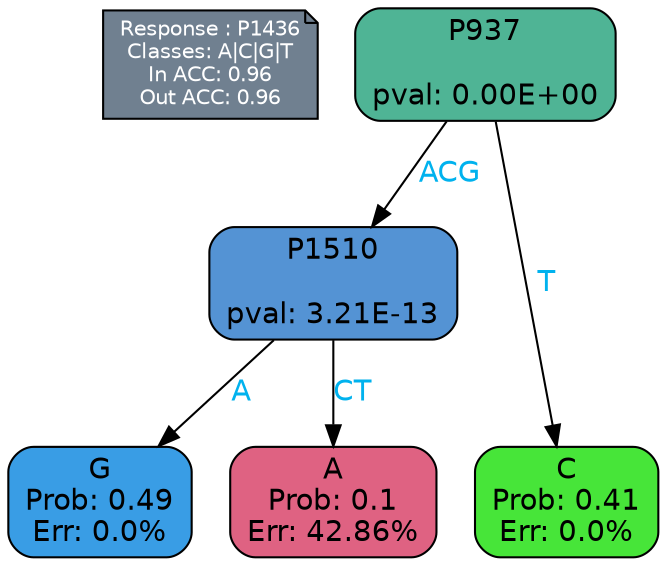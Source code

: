 digraph Tree {
node [shape=box, style="filled, rounded", color="black", fontname=helvetica] ;
graph [ranksep=equally, splines=polylines, bgcolor=transparent, dpi=600] ;
edge [fontname=helvetica] ;
LEGEND [label="Response : P1436
Classes: A|C|G|T
In ACC: 0.96
Out ACC: 0.96
",shape=note,align=left,style=filled,fillcolor="slategray",fontcolor="white",fontsize=10];1 [label="P937

pval: 0.00E+00", fillcolor="#4fb495"] ;
2 [label="P1510

pval: 3.21E-13", fillcolor="#5493d4"] ;
3 [label="G
Prob: 0.49
Err: 0.0%", fillcolor="#399de5"] ;
4 [label="A
Prob: 0.1
Err: 42.86%", fillcolor="#df6282"] ;
5 [label="C
Prob: 0.41
Err: 0.0%", fillcolor="#47e539"] ;
1 -> 2 [label="ACG",fontcolor=deepskyblue2] ;
1 -> 5 [label="T",fontcolor=deepskyblue2] ;
2 -> 3 [label="A",fontcolor=deepskyblue2] ;
2 -> 4 [label="CT",fontcolor=deepskyblue2] ;
{rank = same; 3;4;5;}{rank = same; LEGEND;1;}}
